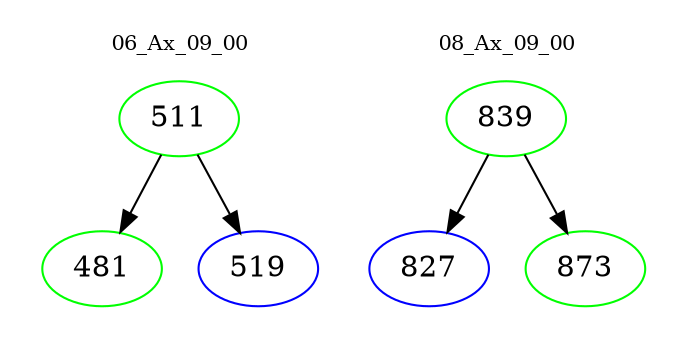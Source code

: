 digraph{
subgraph cluster_0 {
color = white
label = "06_Ax_09_00";
fontsize=10;
T0_511 [label="511", color="green"]
T0_511 -> T0_481 [color="black"]
T0_481 [label="481", color="green"]
T0_511 -> T0_519 [color="black"]
T0_519 [label="519", color="blue"]
}
subgraph cluster_1 {
color = white
label = "08_Ax_09_00";
fontsize=10;
T1_839 [label="839", color="green"]
T1_839 -> T1_827 [color="black"]
T1_827 [label="827", color="blue"]
T1_839 -> T1_873 [color="black"]
T1_873 [label="873", color="green"]
}
}
